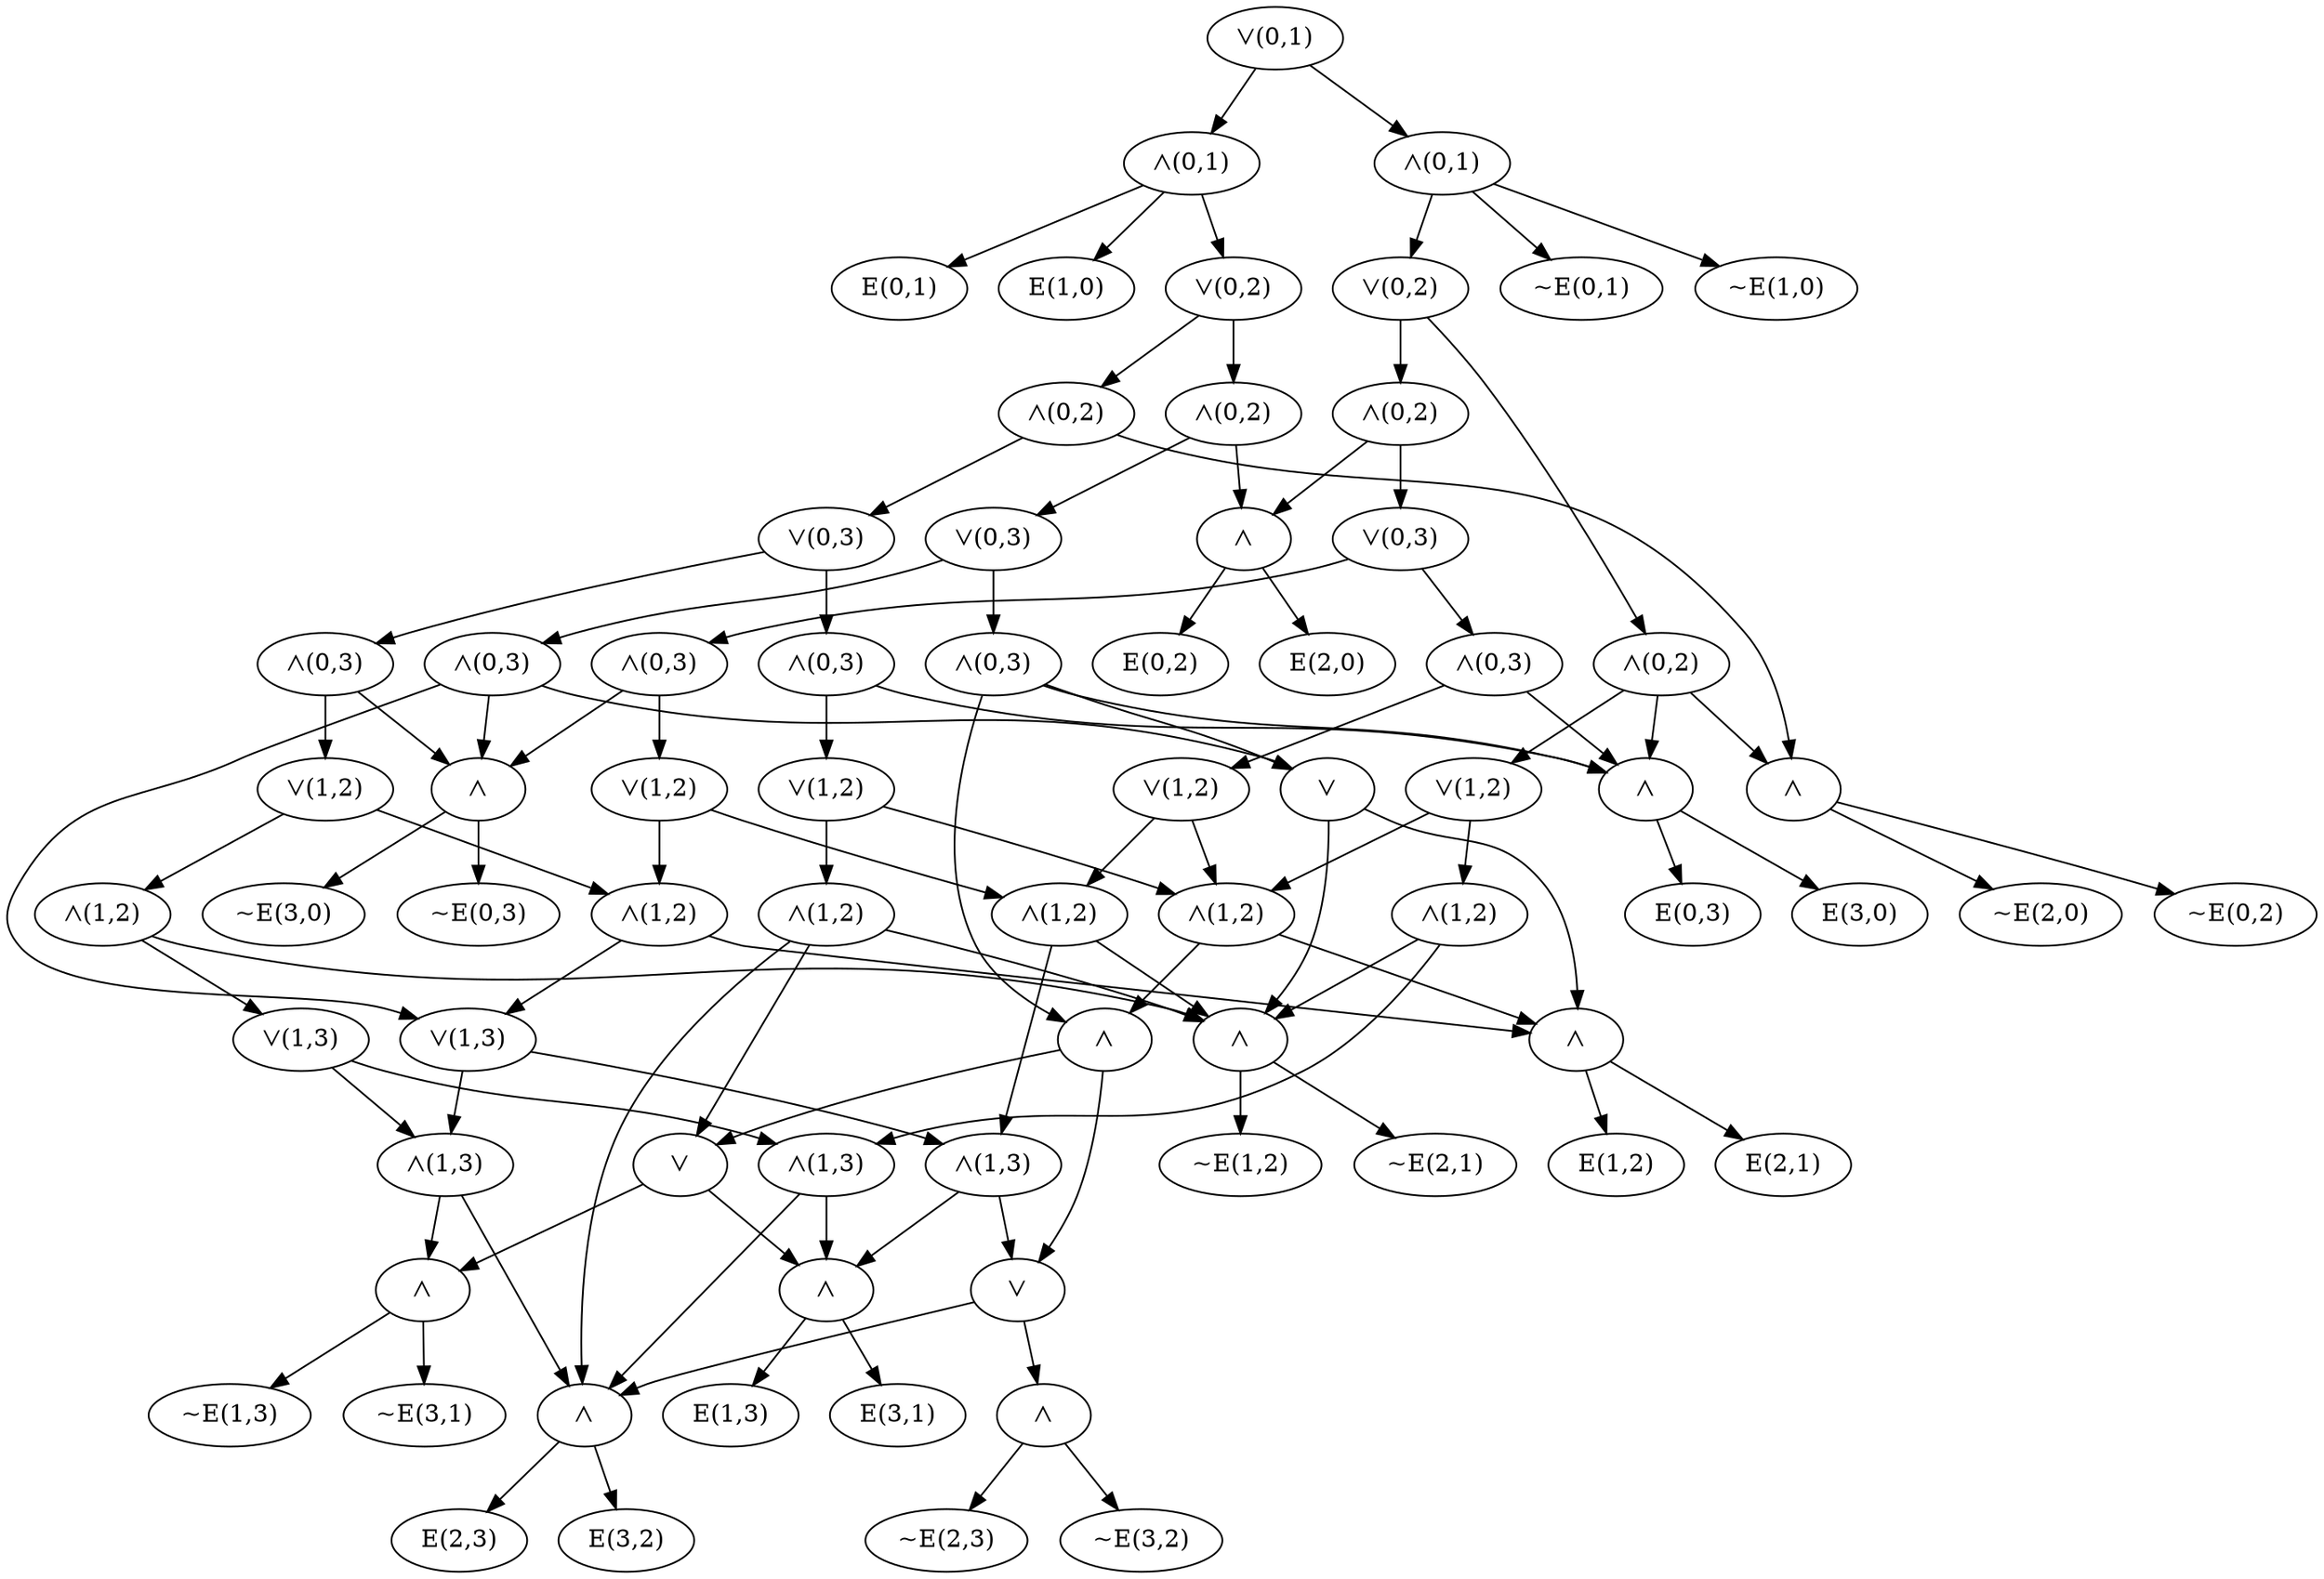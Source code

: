 strict digraph "" {
	node [label="\N"];
	0	[label="⋁(0,1)"];
	25	[label="⋀(0,1)"];
	0 -> 25;
	57	[label="⋀(0,1)"];
	0 -> 57;
	1	[label="E(0,1)"];
	2	[label="~E(0,1)"];
	3	[label="E(1,0)"];
	4	[label="~E(1,0)"];
	5	[label="E(0,2)"];
	6	[label="~E(0,2)"];
	7	[label="E(2,0)"];
	8	[label="~E(2,0)"];
	9	[label="E(0,3)"];
	10	[label="~E(0,3)"];
	11	[label="E(3,0)"];
	12	[label="~E(3,0)"];
	13	[label="E(1,2)"];
	14	[label="~E(1,2)"];
	15	[label="E(2,1)"];
	16	[label="~E(2,1)"];
	17	[label="E(1,3)"];
	18	[label="~E(1,3)"];
	19	[label="E(3,1)"];
	20	[label="~E(3,1)"];
	21	[label="E(2,3)"];
	22	[label="~E(2,3)"];
	23	[label="E(3,2)"];
	24	[label="~E(3,2)"];
	25 -> 1;
	25 -> 3;
	26	[label="⋁(0,2)"];
	25 -> 26;
	28	[label="⋀(0,2)"];
	26 -> 28;
	44	[label="⋀(0,2)"];
	26 -> 44;
	27	[label=⋀];
	27 -> 5;
	27 -> 7;
	28 -> 27;
	29	[label="⋁(0,3)"];
	28 -> 29;
	31	[label="⋀(0,3)"];
	29 -> 31;
	33	[label="⋀(0,3)"];
	29 -> 33;
	30	[label=⋀];
	30 -> 9;
	30 -> 11;
	31 -> 30;
	34	[label=⋁];
	31 -> 34;
	71	[label=⋀];
	31 -> 71;
	32	[label=⋀];
	32 -> 10;
	32 -> 12;
	33 -> 32;
	33 -> 34;
	37	[label="⋁(1,3)"];
	33 -> 37;
	35	[label=⋀];
	34 -> 35;
	36	[label=⋀];
	34 -> 36;
	35 -> 13;
	35 -> 15;
	36 -> 14;
	36 -> 16;
	39	[label="⋀(1,3)"];
	37 -> 39;
	41	[label="⋀(1,3)"];
	37 -> 41;
	38	[label=⋀];
	38 -> 17;
	38 -> 19;
	39 -> 38;
	69	[label=⋁];
	39 -> 69;
	40	[label=⋀];
	40 -> 18;
	40 -> 20;
	41 -> 40;
	42	[label=⋀];
	41 -> 42;
	42 -> 21;
	42 -> 23;
	43	[label=⋀];
	43 -> 6;
	43 -> 8;
	44 -> 43;
	45	[label="⋁(0,3)"];
	44 -> 45;
	46	[label="⋀(0,3)"];
	45 -> 46;
	51	[label="⋀(0,3)"];
	45 -> 51;
	46 -> 30;
	47	[label="⋁(1,2)"];
	46 -> 47;
	48	[label="⋀(1,2)"];
	47 -> 48;
	49	[label="⋀(1,2)"];
	47 -> 49;
	48 -> 35;
	48 -> 71;
	49 -> 36;
	49 -> 42;
	50	[label=⋁];
	49 -> 50;
	50 -> 38;
	50 -> 40;
	51 -> 32;
	52	[label="⋁(1,2)"];
	51 -> 52;
	53	[label="⋀(1,2)"];
	52 -> 53;
	54	[label="⋀(1,2)"];
	52 -> 54;
	53 -> 35;
	53 -> 37;
	54 -> 36;
	55	[label="⋁(1,3)"];
	54 -> 55;
	55 -> 41;
	56	[label="⋀(1,3)"];
	55 -> 56;
	56 -> 38;
	56 -> 42;
	57 -> 2;
	57 -> 4;
	58	[label="⋁(0,2)"];
	57 -> 58;
	59	[label="⋀(0,2)"];
	58 -> 59;
	66	[label="⋀(0,2)"];
	58 -> 66;
	59 -> 27;
	60	[label="⋁(0,3)"];
	59 -> 60;
	61	[label="⋀(0,3)"];
	60 -> 61;
	64	[label="⋀(0,3)"];
	60 -> 64;
	61 -> 30;
	62	[label="⋁(1,2)"];
	61 -> 62;
	62 -> 48;
	63	[label="⋀(1,2)"];
	62 -> 63;
	63 -> 36;
	63 -> 39;
	64 -> 32;
	65	[label="⋁(1,2)"];
	64 -> 65;
	65 -> 53;
	65 -> 63;
	66 -> 30;
	66 -> 43;
	67	[label="⋁(1,2)"];
	66 -> 67;
	67 -> 48;
	68	[label="⋀(1,2)"];
	67 -> 68;
	68 -> 36;
	68 -> 56;
	69 -> 42;
	70	[label=⋀];
	69 -> 70;
	70 -> 22;
	70 -> 24;
	71 -> 50;
	71 -> 69;
}
